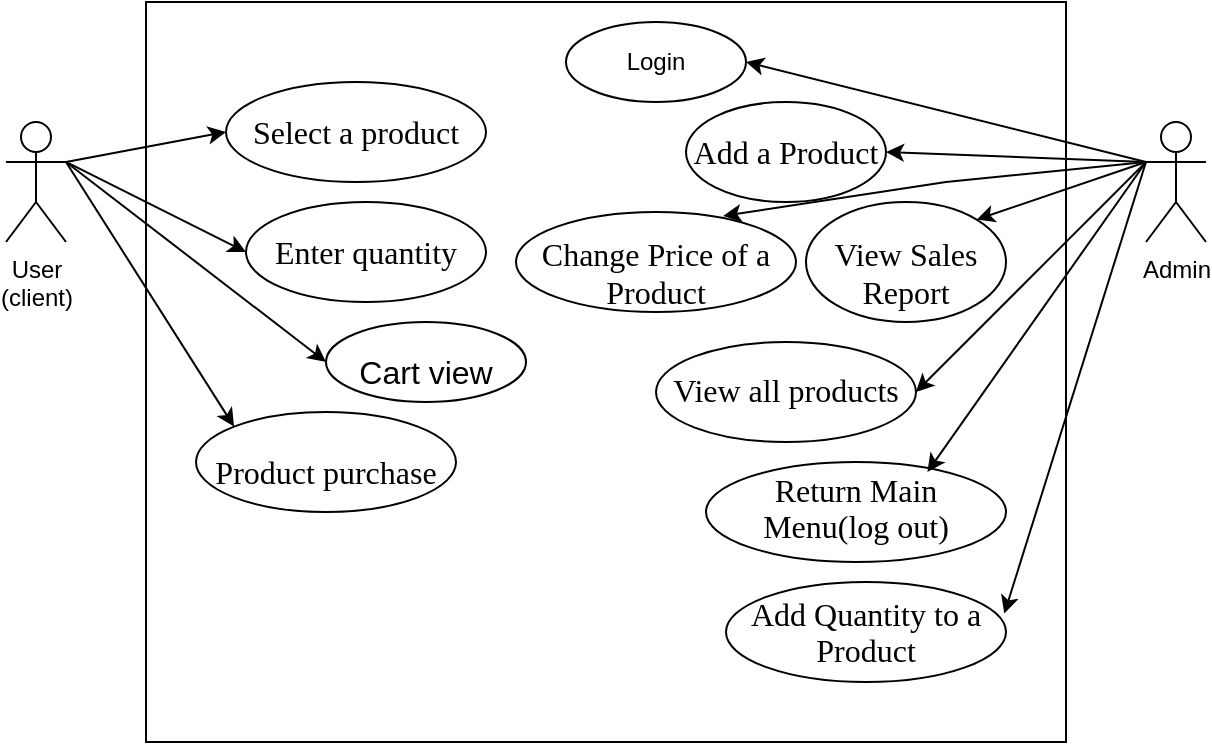 <mxfile version="24.3.0" type="device">
  <diagram name="Page-1" id="Od-_a7_Udu2JZBpp4S93">
    <mxGraphModel dx="875" dy="435" grid="1" gridSize="10" guides="1" tooltips="1" connect="1" arrows="1" fold="1" page="1" pageScale="1" pageWidth="850" pageHeight="1100" math="0" shadow="0">
      <root>
        <mxCell id="0" />
        <mxCell id="1" parent="0" />
        <mxCell id="zyXUtbdKgDTWm1Kq7Wx1-1" value="" style="rounded=0;whiteSpace=wrap;html=1;" vertex="1" parent="1">
          <mxGeometry x="220" y="20" width="460" height="370" as="geometry" />
        </mxCell>
        <mxCell id="zyXUtbdKgDTWm1Kq7Wx1-2" value="User&lt;div&gt;(client)&lt;/div&gt;" style="shape=umlActor;verticalLabelPosition=bottom;verticalAlign=top;html=1;outlineConnect=0;" vertex="1" parent="1">
          <mxGeometry x="150" y="80" width="30" height="60" as="geometry" />
        </mxCell>
        <mxCell id="zyXUtbdKgDTWm1Kq7Wx1-4" value="Admin" style="shape=umlActor;verticalLabelPosition=bottom;verticalAlign=top;html=1;outlineConnect=0;" vertex="1" parent="1">
          <mxGeometry x="720" y="80" width="30" height="60" as="geometry" />
        </mxCell>
        <mxCell id="zyXUtbdKgDTWm1Kq7Wx1-5" value="Login" style="ellipse;whiteSpace=wrap;html=1;" vertex="1" parent="1">
          <mxGeometry x="430" y="30" width="90" height="40" as="geometry" />
        </mxCell>
        <mxCell id="zyXUtbdKgDTWm1Kq7Wx1-7" value="&lt;span style=&quot;font-size: 12pt; line-height: 107%; font-family: &amp;quot;Times New Roman&amp;quot;, serif;&quot; lang=&quot;EN-US&quot;&gt;Add a Product&lt;/span&gt;" style="ellipse;whiteSpace=wrap;html=1;" vertex="1" parent="1">
          <mxGeometry x="490" y="70" width="100" height="50" as="geometry" />
        </mxCell>
        <mxCell id="zyXUtbdKgDTWm1Kq7Wx1-8" value="&lt;span style=&quot;font-size: 12pt; line-height: 107%; font-family: &amp;quot;Times New Roman&amp;quot;, serif;&quot; lang=&quot;EN-US&quot;&gt;Add Quantity to a&lt;br/&gt;Product&lt;/span&gt;" style="ellipse;whiteSpace=wrap;html=1;" vertex="1" parent="1">
          <mxGeometry x="510" y="310" width="140" height="50" as="geometry" />
        </mxCell>
        <mxCell id="zyXUtbdKgDTWm1Kq7Wx1-10" value="&lt;p style=&quot;margin-bottom:0cm;margin-bottom:.0001pt;text-align:&lt;br/&gt;justify;line-height:115%;mso-layout-grid-align:none;text-autospace:none&quot; class=&quot;MsoNormal&quot;&gt;&lt;span style=&quot;font-size: 12pt; line-height: 115%; font-family: &amp;quot;Times New Roman&amp;quot;, serif;&quot; lang=&quot;EN-US&quot;&gt;Change Price of a&lt;br&gt;Product&lt;/span&gt;&lt;/p&gt;" style="ellipse;whiteSpace=wrap;html=1;" vertex="1" parent="1">
          <mxGeometry x="405" y="125" width="140" height="50" as="geometry" />
        </mxCell>
        <mxCell id="zyXUtbdKgDTWm1Kq7Wx1-11" value="&lt;p style=&quot;margin-bottom:0cm;margin-bottom:.0001pt;text-align:&lt;br/&gt;justify;line-height:115%;mso-layout-grid-align:none;text-autospace:none&quot; class=&quot;MsoNormal&quot;&gt;&lt;span style=&quot;font-size: 12pt; line-height: 115%; font-family: &amp;quot;Times New Roman&amp;quot;, serif;&quot; lang=&quot;EN-US&quot;&gt;View Sales Report&lt;/span&gt;&lt;/p&gt;" style="ellipse;whiteSpace=wrap;html=1;align=center;" vertex="1" parent="1">
          <mxGeometry x="550" y="120" width="100" height="60" as="geometry" />
        </mxCell>
        <mxCell id="zyXUtbdKgDTWm1Kq7Wx1-12" value="&lt;br&gt;&lt;br&gt;&lt;br&gt;&lt;p style=&quot;margin-bottom:0cm;margin-bottom:.0001pt;text-align:&lt;br/&gt;justify;line-height:115%;mso-layout-grid-align:none;text-autospace:none&quot; class=&quot;MsoNormal&quot;&gt;&lt;span style=&quot;font-size:12.0pt;line-height:115%;font-family:&amp;quot;Times New Roman&amp;quot;,serif;&lt;br/&gt;color:black;mso-themecolor:text1;mso-ansi-language:EN-US&quot; lang=&quot;EN-US&quot;&gt;Return Main Menu(log out)&lt;/span&gt;&lt;/p&gt;&lt;br&gt;&lt;br&gt;&lt;br&gt;&lt;div&gt;&lt;br&gt;&lt;/div&gt;" style="ellipse;whiteSpace=wrap;html=1;" vertex="1" parent="1">
          <mxGeometry x="500" y="250" width="150" height="50" as="geometry" />
        </mxCell>
        <mxCell id="zyXUtbdKgDTWm1Kq7Wx1-13" value="&lt;p style=&quot;text-align:justify;line-height:115%&quot; class=&quot;MsoNormal&quot;&gt;&lt;span style=&quot;font-size: 12pt; line-height: 115%; font-family: &amp;quot;Times New Roman&amp;quot;, serif;&quot; lang=&quot;EN-US&quot;&gt;View all products&lt;/span&gt;&lt;/p&gt;" style="ellipse;whiteSpace=wrap;html=1;" vertex="1" parent="1">
          <mxGeometry x="475" y="190" width="130" height="50" as="geometry" />
        </mxCell>
        <mxCell id="zyXUtbdKgDTWm1Kq7Wx1-15" value="" style="endArrow=classic;html=1;rounded=0;exitX=0;exitY=0.333;exitDx=0;exitDy=0;exitPerimeter=0;entryX=1;entryY=0.5;entryDx=0;entryDy=0;" edge="1" parent="1" source="zyXUtbdKgDTWm1Kq7Wx1-4" target="zyXUtbdKgDTWm1Kq7Wx1-5">
          <mxGeometry width="50" height="50" relative="1" as="geometry">
            <mxPoint x="400" y="300" as="sourcePoint" />
            <mxPoint x="450" y="250" as="targetPoint" />
          </mxGeometry>
        </mxCell>
        <mxCell id="zyXUtbdKgDTWm1Kq7Wx1-17" value="" style="endArrow=classic;html=1;rounded=0;entryX=1;entryY=0.5;entryDx=0;entryDy=0;exitX=0;exitY=0.333;exitDx=0;exitDy=0;exitPerimeter=0;" edge="1" parent="1" source="zyXUtbdKgDTWm1Kq7Wx1-4" target="zyXUtbdKgDTWm1Kq7Wx1-7">
          <mxGeometry width="50" height="50" relative="1" as="geometry">
            <mxPoint x="400" y="300" as="sourcePoint" />
            <mxPoint x="450" y="250" as="targetPoint" />
          </mxGeometry>
        </mxCell>
        <mxCell id="zyXUtbdKgDTWm1Kq7Wx1-18" value="" style="endArrow=classic;html=1;rounded=0;exitX=0;exitY=0.333;exitDx=0;exitDy=0;exitPerimeter=0;entryX=0.74;entryY=0.04;entryDx=0;entryDy=0;entryPerimeter=0;" edge="1" parent="1" source="zyXUtbdKgDTWm1Kq7Wx1-4" target="zyXUtbdKgDTWm1Kq7Wx1-10">
          <mxGeometry width="50" height="50" relative="1" as="geometry">
            <mxPoint x="740" y="120" as="sourcePoint" />
            <mxPoint x="580" y="90" as="targetPoint" />
            <Array as="points">
              <mxPoint x="620" y="110" />
            </Array>
          </mxGeometry>
        </mxCell>
        <mxCell id="zyXUtbdKgDTWm1Kq7Wx1-19" value="" style="endArrow=classic;html=1;rounded=0;exitX=0;exitY=0.333;exitDx=0;exitDy=0;exitPerimeter=0;entryX=1;entryY=0;entryDx=0;entryDy=0;" edge="1" parent="1" source="zyXUtbdKgDTWm1Kq7Wx1-4" target="zyXUtbdKgDTWm1Kq7Wx1-11">
          <mxGeometry width="50" height="50" relative="1" as="geometry">
            <mxPoint x="750" y="130" as="sourcePoint" />
            <mxPoint x="590" y="100" as="targetPoint" />
          </mxGeometry>
        </mxCell>
        <mxCell id="zyXUtbdKgDTWm1Kq7Wx1-20" value="" style="endArrow=classic;html=1;rounded=0;exitX=0;exitY=0.333;exitDx=0;exitDy=0;exitPerimeter=0;entryX=1;entryY=0.5;entryDx=0;entryDy=0;" edge="1" parent="1" source="zyXUtbdKgDTWm1Kq7Wx1-4" target="zyXUtbdKgDTWm1Kq7Wx1-13">
          <mxGeometry width="50" height="50" relative="1" as="geometry">
            <mxPoint x="760" y="140" as="sourcePoint" />
            <mxPoint x="600" y="110" as="targetPoint" />
          </mxGeometry>
        </mxCell>
        <mxCell id="zyXUtbdKgDTWm1Kq7Wx1-21" value="" style="endArrow=classic;html=1;rounded=0;exitX=0;exitY=0.333;exitDx=0;exitDy=0;exitPerimeter=0;entryX=0.994;entryY=0.316;entryDx=0;entryDy=0;entryPerimeter=0;" edge="1" parent="1" source="zyXUtbdKgDTWm1Kq7Wx1-4" target="zyXUtbdKgDTWm1Kq7Wx1-8">
          <mxGeometry width="50" height="50" relative="1" as="geometry">
            <mxPoint x="770" y="150" as="sourcePoint" />
            <mxPoint x="610" y="120" as="targetPoint" />
          </mxGeometry>
        </mxCell>
        <mxCell id="zyXUtbdKgDTWm1Kq7Wx1-22" value="" style="endArrow=classic;html=1;rounded=0;exitX=0;exitY=0.333;exitDx=0;exitDy=0;exitPerimeter=0;entryX=0.738;entryY=0.1;entryDx=0;entryDy=0;entryPerimeter=0;" edge="1" parent="1" source="zyXUtbdKgDTWm1Kq7Wx1-4" target="zyXUtbdKgDTWm1Kq7Wx1-12">
          <mxGeometry width="50" height="50" relative="1" as="geometry">
            <mxPoint x="780" y="160" as="sourcePoint" />
            <mxPoint x="620" y="130" as="targetPoint" />
          </mxGeometry>
        </mxCell>
        <mxCell id="zyXUtbdKgDTWm1Kq7Wx1-24" value="&lt;span style=&quot;font-size: 12pt; line-height: 107%; font-family: &amp;quot;Times New Roman&amp;quot;, serif;&quot; lang=&quot;EN-US&quot;&gt;Select a product&lt;/span&gt;" style="ellipse;whiteSpace=wrap;html=1;" vertex="1" parent="1">
          <mxGeometry x="260" y="60" width="130" height="50" as="geometry" />
        </mxCell>
        <mxCell id="zyXUtbdKgDTWm1Kq7Wx1-25" value="&lt;span style=&quot;font-size: 12pt; line-height: 107%; font-family: &amp;quot;Times New Roman&amp;quot;, serif;&quot; lang=&quot;EN-US&quot;&gt;Enter quantity&lt;/span&gt;" style="ellipse;whiteSpace=wrap;html=1;" vertex="1" parent="1">
          <mxGeometry x="270" y="120" width="120" height="50" as="geometry" />
        </mxCell>
        <mxCell id="zyXUtbdKgDTWm1Kq7Wx1-26" value="&lt;p style=&quot;margin-bottom:0cm;margin-bottom:.0001pt;text-align:&lt;br/&gt;justify;line-height:115%;mso-layout-grid-align:none;text-autospace:none&quot; class=&quot;MsoNormal&quot;&gt;&lt;span style=&quot;font-size: 12pt; line-height: 115%;&quot; lang=&quot;EN-US&quot;&gt;&lt;font face=&quot;Helvetica&quot;&gt;Cart view&lt;/font&gt;&lt;/span&gt;&lt;/p&gt;" style="ellipse;whiteSpace=wrap;html=1;" vertex="1" parent="1">
          <mxGeometry x="310" y="180" width="100" height="40" as="geometry" />
        </mxCell>
        <mxCell id="zyXUtbdKgDTWm1Kq7Wx1-27" value="&lt;p style=&quot;margin-bottom:0cm;margin-bottom:.0001pt;line-height:&lt;br/&gt;115%;mso-layout-grid-align:none;text-autospace:none&quot; class=&quot;MsoNormal&quot;&gt;&lt;span style=&quot;font-size: 12pt; line-height: 115%; font-family: &amp;quot;Times New Roman&amp;quot;, serif;&quot; lang=&quot;EN-US&quot;&gt;Product purchase&lt;/span&gt;&lt;/p&gt;" style="ellipse;whiteSpace=wrap;html=1;" vertex="1" parent="1">
          <mxGeometry x="245" y="225" width="130" height="50" as="geometry" />
        </mxCell>
        <mxCell id="zyXUtbdKgDTWm1Kq7Wx1-28" value="" style="endArrow=classic;html=1;rounded=0;exitX=1;exitY=0.333;exitDx=0;exitDy=0;exitPerimeter=0;entryX=0;entryY=0.5;entryDx=0;entryDy=0;" edge="1" parent="1" source="zyXUtbdKgDTWm1Kq7Wx1-2" target="zyXUtbdKgDTWm1Kq7Wx1-24">
          <mxGeometry width="50" height="50" relative="1" as="geometry">
            <mxPoint x="450" y="260" as="sourcePoint" />
            <mxPoint x="500" y="210" as="targetPoint" />
          </mxGeometry>
        </mxCell>
        <mxCell id="zyXUtbdKgDTWm1Kq7Wx1-29" value="" style="endArrow=classic;html=1;rounded=0;exitX=1;exitY=0.333;exitDx=0;exitDy=0;exitPerimeter=0;entryX=0;entryY=0.5;entryDx=0;entryDy=0;" edge="1" parent="1" source="zyXUtbdKgDTWm1Kq7Wx1-2" target="zyXUtbdKgDTWm1Kq7Wx1-25">
          <mxGeometry width="50" height="50" relative="1" as="geometry">
            <mxPoint x="190" y="110" as="sourcePoint" />
            <mxPoint x="270" y="95" as="targetPoint" />
          </mxGeometry>
        </mxCell>
        <mxCell id="zyXUtbdKgDTWm1Kq7Wx1-30" value="" style="endArrow=classic;html=1;rounded=0;exitX=1;exitY=0.333;exitDx=0;exitDy=0;exitPerimeter=0;entryX=0;entryY=0.5;entryDx=0;entryDy=0;" edge="1" parent="1" source="zyXUtbdKgDTWm1Kq7Wx1-2" target="zyXUtbdKgDTWm1Kq7Wx1-26">
          <mxGeometry width="50" height="50" relative="1" as="geometry">
            <mxPoint x="200" y="120" as="sourcePoint" />
            <mxPoint x="280" y="105" as="targetPoint" />
          </mxGeometry>
        </mxCell>
        <mxCell id="zyXUtbdKgDTWm1Kq7Wx1-31" value="" style="endArrow=classic;html=1;rounded=0;exitX=1;exitY=0.333;exitDx=0;exitDy=0;exitPerimeter=0;entryX=0;entryY=0;entryDx=0;entryDy=0;" edge="1" parent="1" source="zyXUtbdKgDTWm1Kq7Wx1-2" target="zyXUtbdKgDTWm1Kq7Wx1-27">
          <mxGeometry width="50" height="50" relative="1" as="geometry">
            <mxPoint x="210" y="130" as="sourcePoint" />
            <mxPoint x="290" y="115" as="targetPoint" />
          </mxGeometry>
        </mxCell>
      </root>
    </mxGraphModel>
  </diagram>
</mxfile>
